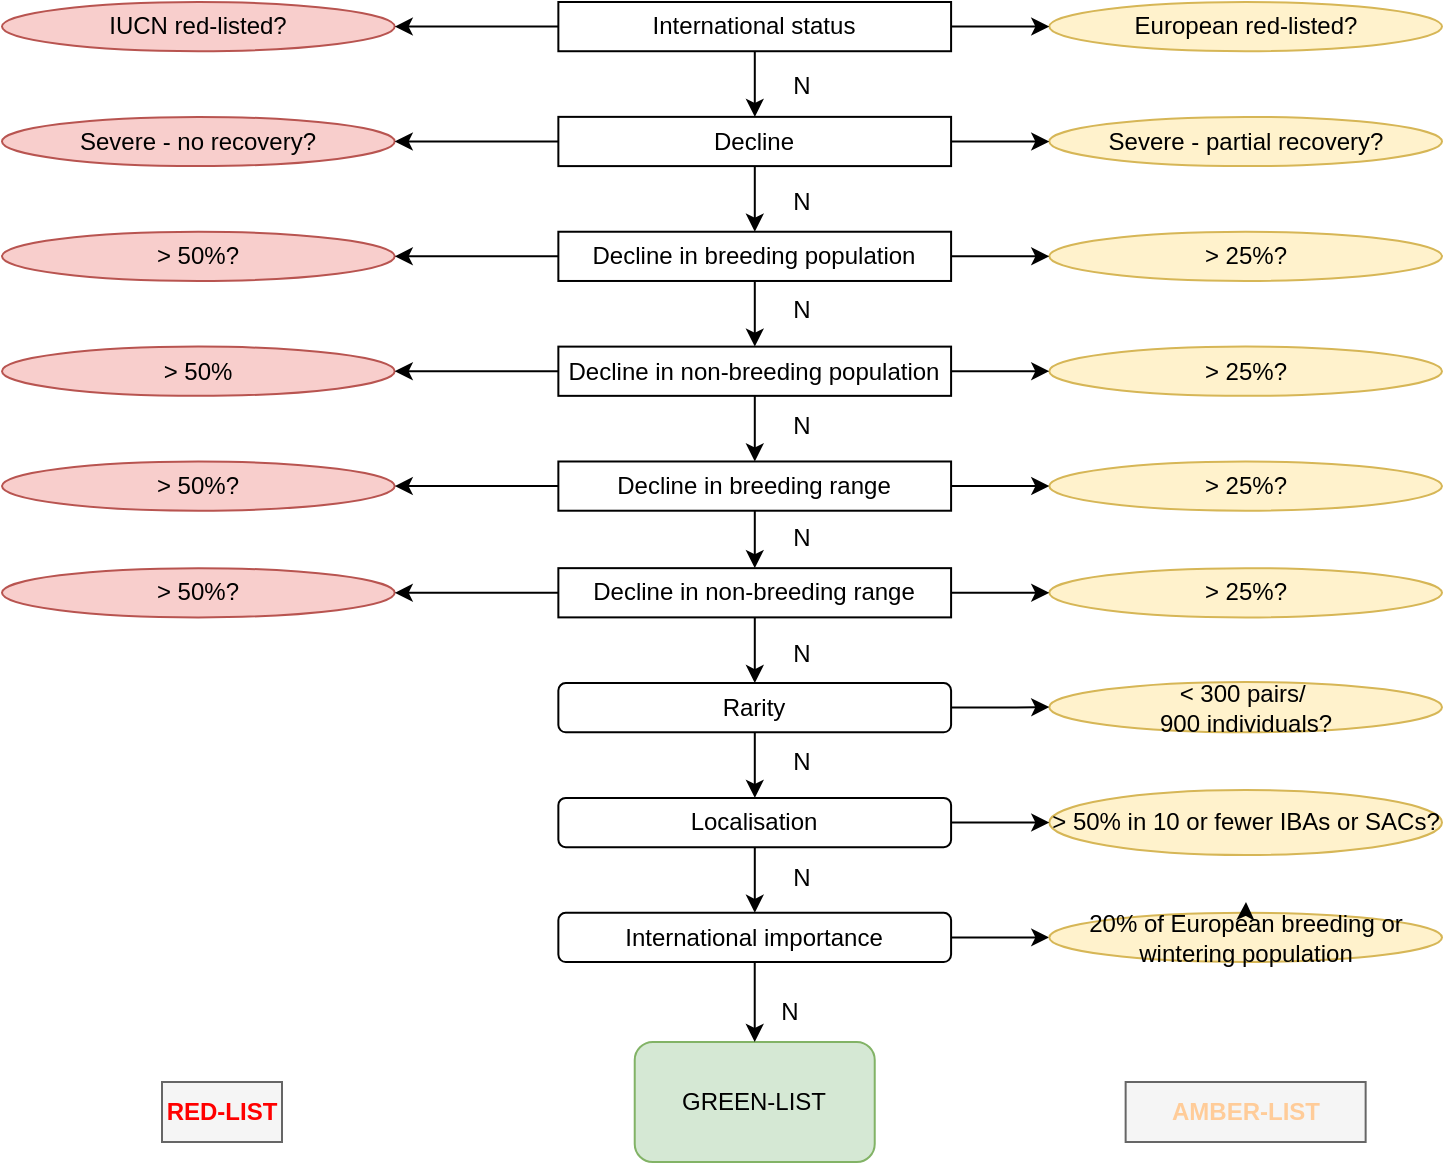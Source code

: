<mxfile version="17.4.0" type="github">
  <diagram id="9d4OVd9io9vZIaMg1Rst" name="Page-1">
    <mxGraphModel dx="1351" dy="877" grid="1" gridSize="10" guides="1" tooltips="1" connect="1" arrows="1" fold="1" page="1" pageScale="1" pageWidth="827" pageHeight="1169" math="0" shadow="0">
      <root>
        <mxCell id="0" />
        <mxCell id="1" parent="0" />
        <mxCell id="xqFLC08Axi9LP9D50j1R-63" value="" style="group" parent="1" vertex="1" connectable="0">
          <mxGeometry x="20" y="80" width="720" height="480" as="geometry" />
        </mxCell>
        <mxCell id="xqFLC08Axi9LP9D50j1R-1" value="International status" style="rounded=0;whiteSpace=wrap;html=1;" parent="xqFLC08Axi9LP9D50j1R-63" vertex="1">
          <mxGeometry x="278.182" width="196.364" height="24.615" as="geometry" />
        </mxCell>
        <mxCell id="xqFLC08Axi9LP9D50j1R-2" value="Decline" style="rounded=0;whiteSpace=wrap;html=1;" parent="xqFLC08Axi9LP9D50j1R-63" vertex="1">
          <mxGeometry x="278.182" y="57.436" width="196.364" height="24.615" as="geometry" />
        </mxCell>
        <mxCell id="xqFLC08Axi9LP9D50j1R-3" value="" style="edgeStyle=orthogonalEdgeStyle;rounded=0;orthogonalLoop=1;jettySize=auto;html=1;" parent="xqFLC08Axi9LP9D50j1R-63" source="xqFLC08Axi9LP9D50j1R-1" target="xqFLC08Axi9LP9D50j1R-2" edge="1">
          <mxGeometry relative="1" as="geometry" />
        </mxCell>
        <mxCell id="xqFLC08Axi9LP9D50j1R-4" value="Decline in breeding population" style="rounded=0;whiteSpace=wrap;html=1;" parent="xqFLC08Axi9LP9D50j1R-63" vertex="1">
          <mxGeometry x="278.182" y="114.872" width="196.364" height="24.615" as="geometry" />
        </mxCell>
        <mxCell id="xqFLC08Axi9LP9D50j1R-5" value="" style="edgeStyle=orthogonalEdgeStyle;rounded=0;orthogonalLoop=1;jettySize=auto;html=1;" parent="xqFLC08Axi9LP9D50j1R-63" source="xqFLC08Axi9LP9D50j1R-2" target="xqFLC08Axi9LP9D50j1R-4" edge="1">
          <mxGeometry relative="1" as="geometry" />
        </mxCell>
        <mxCell id="xqFLC08Axi9LP9D50j1R-6" value="Decline in non-breeding population" style="rounded=0;whiteSpace=wrap;html=1;" parent="xqFLC08Axi9LP9D50j1R-63" vertex="1">
          <mxGeometry x="278.182" y="172.308" width="196.364" height="24.615" as="geometry" />
        </mxCell>
        <mxCell id="xqFLC08Axi9LP9D50j1R-7" value="" style="edgeStyle=orthogonalEdgeStyle;rounded=0;orthogonalLoop=1;jettySize=auto;html=1;" parent="xqFLC08Axi9LP9D50j1R-63" source="xqFLC08Axi9LP9D50j1R-4" target="xqFLC08Axi9LP9D50j1R-6" edge="1">
          <mxGeometry relative="1" as="geometry" />
        </mxCell>
        <mxCell id="xqFLC08Axi9LP9D50j1R-11" value="" style="edgeStyle=orthogonalEdgeStyle;rounded=0;orthogonalLoop=1;jettySize=auto;html=1;" parent="xqFLC08Axi9LP9D50j1R-63" source="xqFLC08Axi9LP9D50j1R-8" edge="1">
          <mxGeometry relative="1" as="geometry">
            <mxPoint x="376.364" y="283.077" as="targetPoint" />
          </mxGeometry>
        </mxCell>
        <mxCell id="xqFLC08Axi9LP9D50j1R-8" value="Decline in breeding range" style="rounded=0;whiteSpace=wrap;html=1;" parent="xqFLC08Axi9LP9D50j1R-63" vertex="1">
          <mxGeometry x="278.182" y="229.744" width="196.364" height="24.615" as="geometry" />
        </mxCell>
        <mxCell id="xqFLC08Axi9LP9D50j1R-9" value="" style="edgeStyle=orthogonalEdgeStyle;rounded=0;orthogonalLoop=1;jettySize=auto;html=1;" parent="xqFLC08Axi9LP9D50j1R-63" source="xqFLC08Axi9LP9D50j1R-6" target="xqFLC08Axi9LP9D50j1R-8" edge="1">
          <mxGeometry relative="1" as="geometry" />
        </mxCell>
        <mxCell id="xqFLC08Axi9LP9D50j1R-12" value="Decline in non-breeding range" style="whiteSpace=wrap;html=1;" parent="xqFLC08Axi9LP9D50j1R-63" vertex="1">
          <mxGeometry x="278.182" y="283.077" width="196.364" height="24.615" as="geometry" />
        </mxCell>
        <mxCell id="xqFLC08Axi9LP9D50j1R-13" value="Rarity" style="rounded=1;whiteSpace=wrap;html=1;" parent="xqFLC08Axi9LP9D50j1R-63" vertex="1">
          <mxGeometry x="278.182" y="340.513" width="196.364" height="24.615" as="geometry" />
        </mxCell>
        <mxCell id="xqFLC08Axi9LP9D50j1R-14" value="" style="edgeStyle=orthogonalEdgeStyle;rounded=0;orthogonalLoop=1;jettySize=auto;html=1;" parent="xqFLC08Axi9LP9D50j1R-63" source="xqFLC08Axi9LP9D50j1R-12" target="xqFLC08Axi9LP9D50j1R-13" edge="1">
          <mxGeometry relative="1" as="geometry" />
        </mxCell>
        <mxCell id="xqFLC08Axi9LP9D50j1R-15" value="Localisation" style="rounded=1;whiteSpace=wrap;html=1;" parent="xqFLC08Axi9LP9D50j1R-63" vertex="1">
          <mxGeometry x="278.182" y="397.949" width="196.364" height="24.615" as="geometry" />
        </mxCell>
        <mxCell id="xqFLC08Axi9LP9D50j1R-16" value="" style="edgeStyle=orthogonalEdgeStyle;rounded=0;orthogonalLoop=1;jettySize=auto;html=1;" parent="xqFLC08Axi9LP9D50j1R-63" source="xqFLC08Axi9LP9D50j1R-13" target="xqFLC08Axi9LP9D50j1R-15" edge="1">
          <mxGeometry relative="1" as="geometry" />
        </mxCell>
        <mxCell id="xqFLC08Axi9LP9D50j1R-17" value="International importance" style="rounded=1;whiteSpace=wrap;html=1;" parent="xqFLC08Axi9LP9D50j1R-63" vertex="1">
          <mxGeometry x="278.182" y="455.385" width="196.364" height="24.615" as="geometry" />
        </mxCell>
        <mxCell id="xqFLC08Axi9LP9D50j1R-18" value="" style="edgeStyle=orthogonalEdgeStyle;rounded=0;orthogonalLoop=1;jettySize=auto;html=1;" parent="xqFLC08Axi9LP9D50j1R-63" source="xqFLC08Axi9LP9D50j1R-15" target="xqFLC08Axi9LP9D50j1R-17" edge="1">
          <mxGeometry relative="1" as="geometry" />
        </mxCell>
        <mxCell id="xqFLC08Axi9LP9D50j1R-23" value="Severe - partial recovery?" style="ellipse;whiteSpace=wrap;html=1;rounded=0;fillColor=#fff2cc;strokeColor=#d6b656;" parent="xqFLC08Axi9LP9D50j1R-63" vertex="1">
          <mxGeometry x="523.636" y="57.436" width="196.364" height="24.615" as="geometry" />
        </mxCell>
        <mxCell id="xqFLC08Axi9LP9D50j1R-24" value="" style="edgeStyle=orthogonalEdgeStyle;rounded=0;orthogonalLoop=1;jettySize=auto;html=1;" parent="xqFLC08Axi9LP9D50j1R-63" source="xqFLC08Axi9LP9D50j1R-2" target="xqFLC08Axi9LP9D50j1R-23" edge="1">
          <mxGeometry relative="1" as="geometry" />
        </mxCell>
        <mxCell id="xqFLC08Axi9LP9D50j1R-29" value="Severe - no recovery?" style="ellipse;whiteSpace=wrap;html=1;rounded=0;fillColor=#f8cecc;strokeColor=#b85450;" parent="xqFLC08Axi9LP9D50j1R-63" vertex="1">
          <mxGeometry y="57.436" width="196.364" height="24.615" as="geometry" />
        </mxCell>
        <mxCell id="xqFLC08Axi9LP9D50j1R-30" value="" style="edgeStyle=orthogonalEdgeStyle;rounded=0;orthogonalLoop=1;jettySize=auto;html=1;" parent="xqFLC08Axi9LP9D50j1R-63" source="xqFLC08Axi9LP9D50j1R-2" target="xqFLC08Axi9LP9D50j1R-29" edge="1">
          <mxGeometry relative="1" as="geometry" />
        </mxCell>
        <mxCell id="xqFLC08Axi9LP9D50j1R-31" value="&amp;gt; 25%?" style="ellipse;whiteSpace=wrap;html=1;rounded=0;fillColor=#fff2cc;strokeColor=#d6b656;" parent="xqFLC08Axi9LP9D50j1R-63" vertex="1">
          <mxGeometry x="523.636" y="114.872" width="196.364" height="24.615" as="geometry" />
        </mxCell>
        <mxCell id="xqFLC08Axi9LP9D50j1R-32" value="" style="edgeStyle=orthogonalEdgeStyle;rounded=0;orthogonalLoop=1;jettySize=auto;html=1;" parent="xqFLC08Axi9LP9D50j1R-63" source="xqFLC08Axi9LP9D50j1R-4" target="xqFLC08Axi9LP9D50j1R-31" edge="1">
          <mxGeometry relative="1" as="geometry" />
        </mxCell>
        <mxCell id="xqFLC08Axi9LP9D50j1R-33" value="&amp;gt; 50%?" style="ellipse;whiteSpace=wrap;html=1;rounded=0;fillColor=#f8cecc;strokeColor=#b85450;" parent="xqFLC08Axi9LP9D50j1R-63" vertex="1">
          <mxGeometry y="114.872" width="196.364" height="24.615" as="geometry" />
        </mxCell>
        <mxCell id="xqFLC08Axi9LP9D50j1R-34" value="" style="edgeStyle=orthogonalEdgeStyle;rounded=0;orthogonalLoop=1;jettySize=auto;html=1;" parent="xqFLC08Axi9LP9D50j1R-63" source="xqFLC08Axi9LP9D50j1R-4" target="xqFLC08Axi9LP9D50j1R-33" edge="1">
          <mxGeometry relative="1" as="geometry" />
        </mxCell>
        <mxCell id="xqFLC08Axi9LP9D50j1R-35" value="&amp;gt; 25%?" style="ellipse;whiteSpace=wrap;html=1;rounded=0;fillColor=#fff2cc;strokeColor=#d6b656;" parent="xqFLC08Axi9LP9D50j1R-63" vertex="1">
          <mxGeometry x="523.636" y="172.308" width="196.364" height="24.615" as="geometry" />
        </mxCell>
        <mxCell id="xqFLC08Axi9LP9D50j1R-36" value="" style="edgeStyle=orthogonalEdgeStyle;rounded=0;orthogonalLoop=1;jettySize=auto;html=1;" parent="xqFLC08Axi9LP9D50j1R-63" source="xqFLC08Axi9LP9D50j1R-6" target="xqFLC08Axi9LP9D50j1R-35" edge="1">
          <mxGeometry relative="1" as="geometry" />
        </mxCell>
        <mxCell id="xqFLC08Axi9LP9D50j1R-37" value="&amp;gt; 50%" style="ellipse;whiteSpace=wrap;html=1;rounded=0;fillColor=#f8cecc;strokeColor=#b85450;" parent="xqFLC08Axi9LP9D50j1R-63" vertex="1">
          <mxGeometry y="172.308" width="196.364" height="24.615" as="geometry" />
        </mxCell>
        <mxCell id="xqFLC08Axi9LP9D50j1R-38" value="" style="edgeStyle=orthogonalEdgeStyle;rounded=0;orthogonalLoop=1;jettySize=auto;html=1;" parent="xqFLC08Axi9LP9D50j1R-63" source="xqFLC08Axi9LP9D50j1R-6" target="xqFLC08Axi9LP9D50j1R-37" edge="1">
          <mxGeometry relative="1" as="geometry" />
        </mxCell>
        <mxCell id="xqFLC08Axi9LP9D50j1R-39" value="&amp;gt; 25%?" style="ellipse;whiteSpace=wrap;html=1;rounded=0;fillColor=#fff2cc;strokeColor=#d6b656;" parent="xqFLC08Axi9LP9D50j1R-63" vertex="1">
          <mxGeometry x="523.636" y="229.744" width="196.364" height="24.615" as="geometry" />
        </mxCell>
        <mxCell id="xqFLC08Axi9LP9D50j1R-40" value="" style="edgeStyle=orthogonalEdgeStyle;rounded=0;orthogonalLoop=1;jettySize=auto;html=1;" parent="xqFLC08Axi9LP9D50j1R-63" source="xqFLC08Axi9LP9D50j1R-8" target="xqFLC08Axi9LP9D50j1R-39" edge="1">
          <mxGeometry relative="1" as="geometry" />
        </mxCell>
        <mxCell id="xqFLC08Axi9LP9D50j1R-41" value="&amp;gt; 50%?" style="ellipse;whiteSpace=wrap;html=1;rounded=0;fillColor=#f8cecc;strokeColor=#b85450;" parent="xqFLC08Axi9LP9D50j1R-63" vertex="1">
          <mxGeometry y="229.744" width="196.364" height="24.615" as="geometry" />
        </mxCell>
        <mxCell id="xqFLC08Axi9LP9D50j1R-42" value="" style="edgeStyle=orthogonalEdgeStyle;rounded=0;orthogonalLoop=1;jettySize=auto;html=1;" parent="xqFLC08Axi9LP9D50j1R-63" source="xqFLC08Axi9LP9D50j1R-8" target="xqFLC08Axi9LP9D50j1R-41" edge="1">
          <mxGeometry relative="1" as="geometry" />
        </mxCell>
        <mxCell id="xqFLC08Axi9LP9D50j1R-43" value="&amp;gt; 25%?" style="ellipse;whiteSpace=wrap;html=1;fillColor=#fff2cc;strokeColor=#d6b656;" parent="xqFLC08Axi9LP9D50j1R-63" vertex="1">
          <mxGeometry x="523.636" y="283.077" width="196.364" height="24.615" as="geometry" />
        </mxCell>
        <mxCell id="xqFLC08Axi9LP9D50j1R-44" value="" style="edgeStyle=orthogonalEdgeStyle;rounded=0;orthogonalLoop=1;jettySize=auto;html=1;" parent="xqFLC08Axi9LP9D50j1R-63" source="xqFLC08Axi9LP9D50j1R-12" target="xqFLC08Axi9LP9D50j1R-43" edge="1">
          <mxGeometry relative="1" as="geometry" />
        </mxCell>
        <mxCell id="xqFLC08Axi9LP9D50j1R-45" value="&amp;gt; 50%?" style="ellipse;whiteSpace=wrap;html=1;fillColor=#f8cecc;strokeColor=#b85450;" parent="xqFLC08Axi9LP9D50j1R-63" vertex="1">
          <mxGeometry y="283.077" width="196.364" height="24.615" as="geometry" />
        </mxCell>
        <mxCell id="xqFLC08Axi9LP9D50j1R-46" value="" style="edgeStyle=orthogonalEdgeStyle;rounded=0;orthogonalLoop=1;jettySize=auto;html=1;" parent="xqFLC08Axi9LP9D50j1R-63" source="xqFLC08Axi9LP9D50j1R-12" target="xqFLC08Axi9LP9D50j1R-45" edge="1">
          <mxGeometry relative="1" as="geometry" />
        </mxCell>
        <mxCell id="xqFLC08Axi9LP9D50j1R-47" value="&amp;lt; 300 pairs/&amp;nbsp;&lt;br&gt;900 individuals?" style="ellipse;whiteSpace=wrap;html=1;rounded=1;fillColor=#fff2cc;strokeColor=#d6b656;" parent="xqFLC08Axi9LP9D50j1R-63" vertex="1">
          <mxGeometry x="523.64" y="340" width="196.36" height="25.13" as="geometry" />
        </mxCell>
        <mxCell id="xqFLC08Axi9LP9D50j1R-48" value="" style="edgeStyle=orthogonalEdgeStyle;rounded=0;orthogonalLoop=1;jettySize=auto;html=1;" parent="xqFLC08Axi9LP9D50j1R-63" source="xqFLC08Axi9LP9D50j1R-13" target="xqFLC08Axi9LP9D50j1R-47" edge="1">
          <mxGeometry relative="1" as="geometry" />
        </mxCell>
        <mxCell id="xqFLC08Axi9LP9D50j1R-51" value="&amp;gt; 50% in 10 or fewer IBAs or SACs?" style="ellipse;whiteSpace=wrap;html=1;rounded=1;fillColor=#fff2cc;strokeColor=#d6b656;" parent="xqFLC08Axi9LP9D50j1R-63" vertex="1">
          <mxGeometry x="523.64" y="393.98" width="196.36" height="32.56" as="geometry" />
        </mxCell>
        <mxCell id="xqFLC08Axi9LP9D50j1R-52" value="" style="edgeStyle=orthogonalEdgeStyle;rounded=0;orthogonalLoop=1;jettySize=auto;html=1;" parent="xqFLC08Axi9LP9D50j1R-63" source="xqFLC08Axi9LP9D50j1R-15" target="xqFLC08Axi9LP9D50j1R-51" edge="1">
          <mxGeometry relative="1" as="geometry" />
        </mxCell>
        <mxCell id="xqFLC08Axi9LP9D50j1R-56" value="" style="edgeStyle=orthogonalEdgeStyle;rounded=0;orthogonalLoop=1;jettySize=auto;html=1;" parent="xqFLC08Axi9LP9D50j1R-63" source="xqFLC08Axi9LP9D50j1R-17" target="xqFLC08Axi9LP9D50j1R-55" edge="1">
          <mxGeometry relative="1" as="geometry" />
        </mxCell>
        <mxCell id="xqFLC08Axi9LP9D50j1R-59" value="IUCN red-listed?" style="ellipse;whiteSpace=wrap;html=1;rounded=0;fillColor=#f8cecc;strokeColor=#b85450;" parent="xqFLC08Axi9LP9D50j1R-63" vertex="1">
          <mxGeometry width="196.364" height="24.615" as="geometry" />
        </mxCell>
        <mxCell id="xqFLC08Axi9LP9D50j1R-60" value="" style="edgeStyle=orthogonalEdgeStyle;rounded=0;orthogonalLoop=1;jettySize=auto;html=1;" parent="xqFLC08Axi9LP9D50j1R-63" source="xqFLC08Axi9LP9D50j1R-1" target="xqFLC08Axi9LP9D50j1R-59" edge="1">
          <mxGeometry relative="1" as="geometry" />
        </mxCell>
        <mxCell id="xqFLC08Axi9LP9D50j1R-61" value="European red-listed?" style="ellipse;whiteSpace=wrap;html=1;rounded=0;fillColor=#fff2cc;strokeColor=#d6b656;" parent="xqFLC08Axi9LP9D50j1R-63" vertex="1">
          <mxGeometry x="523.636" width="196.364" height="24.615" as="geometry" />
        </mxCell>
        <mxCell id="xqFLC08Axi9LP9D50j1R-62" value="" style="edgeStyle=orthogonalEdgeStyle;rounded=0;orthogonalLoop=1;jettySize=auto;html=1;" parent="xqFLC08Axi9LP9D50j1R-63" source="xqFLC08Axi9LP9D50j1R-1" target="xqFLC08Axi9LP9D50j1R-61" edge="1">
          <mxGeometry relative="1" as="geometry" />
        </mxCell>
        <mxCell id="XMSJkgUr-NcR9JwQblPC-1" value="N" style="text;html=1;strokeColor=none;fillColor=none;align=center;verticalAlign=middle;whiteSpace=wrap;rounded=0;" vertex="1" parent="xqFLC08Axi9LP9D50j1R-63">
          <mxGeometry x="370" y="27.44" width="60" height="30" as="geometry" />
        </mxCell>
        <mxCell id="XMSJkgUr-NcR9JwQblPC-7" value="N" style="text;html=1;strokeColor=none;fillColor=none;align=center;verticalAlign=middle;whiteSpace=wrap;rounded=0;" vertex="1" parent="xqFLC08Axi9LP9D50j1R-63">
          <mxGeometry x="370" y="422.56" width="60" height="30" as="geometry" />
        </mxCell>
        <mxCell id="XMSJkgUr-NcR9JwQblPC-6" value="N" style="text;html=1;strokeColor=none;fillColor=none;align=center;verticalAlign=middle;whiteSpace=wrap;rounded=0;" vertex="1" parent="xqFLC08Axi9LP9D50j1R-63">
          <mxGeometry x="370" y="365.13" width="60" height="30" as="geometry" />
        </mxCell>
        <mxCell id="XMSJkgUr-NcR9JwQblPC-5" value="N" style="text;html=1;strokeColor=none;fillColor=none;align=center;verticalAlign=middle;whiteSpace=wrap;rounded=0;" vertex="1" parent="xqFLC08Axi9LP9D50j1R-63">
          <mxGeometry x="370" y="310.51" width="60" height="30" as="geometry" />
        </mxCell>
        <mxCell id="XMSJkgUr-NcR9JwQblPC-4" value="N" style="text;html=1;strokeColor=none;fillColor=none;align=center;verticalAlign=middle;whiteSpace=wrap;rounded=0;" vertex="1" parent="xqFLC08Axi9LP9D50j1R-63">
          <mxGeometry x="370" y="253.08" width="60" height="30" as="geometry" />
        </mxCell>
        <mxCell id="XMSJkgUr-NcR9JwQblPC-3" value="N" style="text;html=1;strokeColor=none;fillColor=none;align=center;verticalAlign=middle;whiteSpace=wrap;rounded=0;" vertex="1" parent="xqFLC08Axi9LP9D50j1R-63">
          <mxGeometry x="370" y="196.92" width="60" height="30" as="geometry" />
        </mxCell>
        <mxCell id="XMSJkgUr-NcR9JwQblPC-2" value="N" style="text;html=1;strokeColor=none;fillColor=none;align=center;verticalAlign=middle;whiteSpace=wrap;rounded=0;" vertex="1" parent="xqFLC08Axi9LP9D50j1R-63">
          <mxGeometry x="370" y="139.49" width="60" height="30" as="geometry" />
        </mxCell>
        <mxCell id="XMSJkgUr-NcR9JwQblPC-8" value="N" style="text;html=1;strokeColor=none;fillColor=none;align=center;verticalAlign=middle;whiteSpace=wrap;rounded=0;" vertex="1" parent="xqFLC08Axi9LP9D50j1R-63">
          <mxGeometry x="370" y="84.87" width="60" height="30" as="geometry" />
        </mxCell>
        <mxCell id="xqFLC08Axi9LP9D50j1R-55" value="20% of European breeding or wintering population" style="ellipse;whiteSpace=wrap;html=1;rounded=1;fillColor=#fff2cc;strokeColor=#d6b656;" parent="xqFLC08Axi9LP9D50j1R-63" vertex="1">
          <mxGeometry x="523.636" y="455.385" width="196.364" height="24.615" as="geometry" />
        </mxCell>
        <mxCell id="xqFLC08Axi9LP9D50j1R-64" value="&lt;font color=&quot;#ff0000&quot;&gt;&lt;b&gt;RED-LIST&lt;/b&gt;&lt;/font&gt;" style="text;html=1;strokeColor=#666666;fillColor=#f5f5f5;align=center;verticalAlign=middle;whiteSpace=wrap;rounded=0;fontColor=#333333;" parent="1" vertex="1">
          <mxGeometry x="100" y="620" width="60" height="30" as="geometry" />
        </mxCell>
        <mxCell id="XMSJkgUr-NcR9JwQblPC-11" style="edgeStyle=orthogonalEdgeStyle;rounded=0;orthogonalLoop=1;jettySize=auto;html=1;exitX=0.5;exitY=0;exitDx=0;exitDy=0;" edge="1" parent="1" source="xqFLC08Axi9LP9D50j1R-55">
          <mxGeometry relative="1" as="geometry">
            <mxPoint x="642" y="530" as="targetPoint" />
          </mxGeometry>
        </mxCell>
        <mxCell id="XMSJkgUr-NcR9JwQblPC-12" value="GREEN-LIST" style="whiteSpace=wrap;html=1;rounded=1;fillColor=#d5e8d4;strokeColor=#82b366;" vertex="1" parent="1">
          <mxGeometry x="336.364" y="599.998" width="120" height="60" as="geometry" />
        </mxCell>
        <mxCell id="XMSJkgUr-NcR9JwQblPC-13" value="" style="edgeStyle=orthogonalEdgeStyle;rounded=0;orthogonalLoop=1;jettySize=auto;html=1;" edge="1" parent="1" source="xqFLC08Axi9LP9D50j1R-17" target="XMSJkgUr-NcR9JwQblPC-12">
          <mxGeometry relative="1" as="geometry" />
        </mxCell>
        <mxCell id="XMSJkgUr-NcR9JwQblPC-126" value="N" style="text;html=1;strokeColor=none;fillColor=none;align=center;verticalAlign=middle;whiteSpace=wrap;rounded=0;" vertex="1" parent="1">
          <mxGeometry x="384" y="570" width="60" height="30" as="geometry" />
        </mxCell>
        <mxCell id="xqFLC08Axi9LP9D50j1R-65" value="&lt;font color=&quot;#ffcc99&quot;&gt;&lt;b&gt;AMBER-LIST&lt;/b&gt;&lt;/font&gt;" style="text;html=1;strokeColor=#666666;fillColor=#f5f5f5;align=center;verticalAlign=middle;whiteSpace=wrap;rounded=0;fontColor=#333333;" parent="1" vertex="1">
          <mxGeometry x="581.82" y="620" width="120" height="30" as="geometry" />
        </mxCell>
      </root>
    </mxGraphModel>
  </diagram>
</mxfile>
